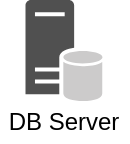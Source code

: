 <mxfile version="14.6.13" type="device"><diagram id="oqFkTDV0vh8wQutR-7hP" name="Seite-1"><mxGraphModel dx="1086" dy="966" grid="1" gridSize="10" guides="1" tooltips="1" connect="1" arrows="1" fold="1" page="1" pageScale="1" pageWidth="827" pageHeight="1169" math="0" shadow="0"><root><mxCell id="0"/><mxCell id="1" parent="0"/><mxCell id="fbne4JJYOpL951w-if-q-1" value="" style="group" vertex="1" connectable="0" parent="1"><mxGeometry x="40" y="40" width="64" height="70.8" as="geometry"/></mxCell><mxCell id="fbne4JJYOpL951w-if-q-2" value="" style="shadow=0;dashed=0;html=1;strokeColor=none;fillColor=#505050;labelPosition=center;verticalLabelPosition=bottom;verticalAlign=top;outlineConnect=0;align=center;shape=mxgraph.office.databases.database_server_ghosted;aspect=fixed;" vertex="1" parent="fbne4JJYOpL951w-if-q-1"><mxGeometry x="12.75" width="38.5" height="51" as="geometry"/></mxCell><mxCell id="fbne4JJYOpL951w-if-q-3" value="DB Server" style="text;html=1;strokeColor=none;fillColor=none;align=center;verticalAlign=middle;whiteSpace=wrap;rounded=0;" vertex="1" parent="fbne4JJYOpL951w-if-q-1"><mxGeometry y="50.8" width="64" height="20" as="geometry"/></mxCell></root></mxGraphModel></diagram></mxfile>
